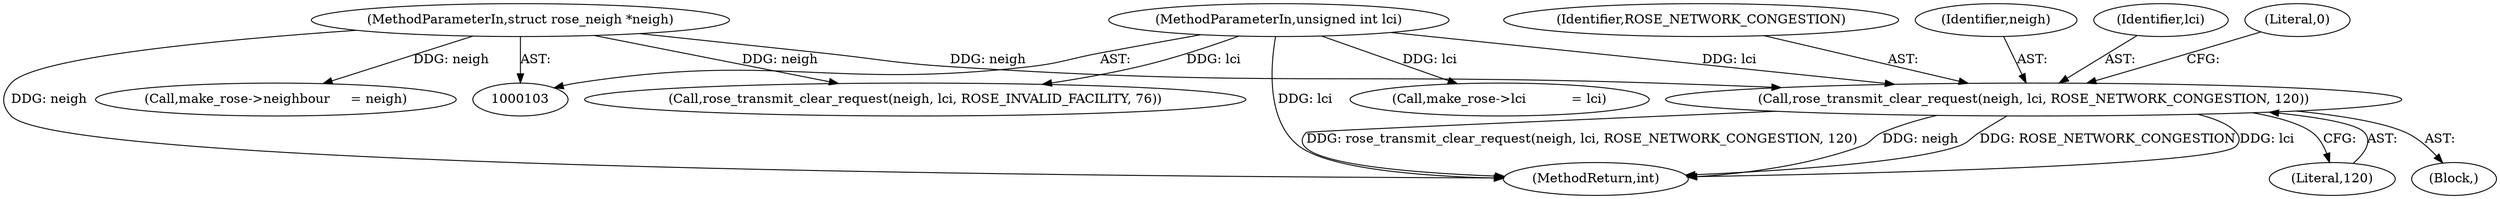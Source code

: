digraph "0_linux_e0bccd315db0c2f919e7fcf9cb60db21d9986f52@pointer" {
"1000202" [label="(Call,rose_transmit_clear_request(neigh, lci, ROSE_NETWORK_CONGESTION, 120))"];
"1000106" [label="(MethodParameterIn,struct rose_neigh *neigh)"];
"1000107" [label="(MethodParameterIn,unsigned int lci)"];
"1000205" [label="(Identifier,ROSE_NETWORK_CONGESTION)"];
"1000203" [label="(Identifier,neigh)"];
"1000206" [label="(Literal,120)"];
"1000223" [label="(Call,make_rose->lci           = lci)"];
"1000204" [label="(Identifier,lci)"];
"1000201" [label="(Block,)"];
"1000208" [label="(Literal,0)"];
"1000106" [label="(MethodParameterIn,struct rose_neigh *neigh)"];
"1000409" [label="(MethodReturn,int)"];
"1000202" [label="(Call,rose_transmit_clear_request(neigh, lci, ROSE_NETWORK_CONGESTION, 120))"];
"1000314" [label="(Call,make_rose->neighbour     = neigh)"];
"1000169" [label="(Call,rose_transmit_clear_request(neigh, lci, ROSE_INVALID_FACILITY, 76))"];
"1000107" [label="(MethodParameterIn,unsigned int lci)"];
"1000202" -> "1000201"  [label="AST: "];
"1000202" -> "1000206"  [label="CFG: "];
"1000203" -> "1000202"  [label="AST: "];
"1000204" -> "1000202"  [label="AST: "];
"1000205" -> "1000202"  [label="AST: "];
"1000206" -> "1000202"  [label="AST: "];
"1000208" -> "1000202"  [label="CFG: "];
"1000202" -> "1000409"  [label="DDG: neigh"];
"1000202" -> "1000409"  [label="DDG: ROSE_NETWORK_CONGESTION"];
"1000202" -> "1000409"  [label="DDG: lci"];
"1000202" -> "1000409"  [label="DDG: rose_transmit_clear_request(neigh, lci, ROSE_NETWORK_CONGESTION, 120)"];
"1000106" -> "1000202"  [label="DDG: neigh"];
"1000107" -> "1000202"  [label="DDG: lci"];
"1000106" -> "1000103"  [label="AST: "];
"1000106" -> "1000409"  [label="DDG: neigh"];
"1000106" -> "1000169"  [label="DDG: neigh"];
"1000106" -> "1000314"  [label="DDG: neigh"];
"1000107" -> "1000103"  [label="AST: "];
"1000107" -> "1000409"  [label="DDG: lci"];
"1000107" -> "1000169"  [label="DDG: lci"];
"1000107" -> "1000223"  [label="DDG: lci"];
}
